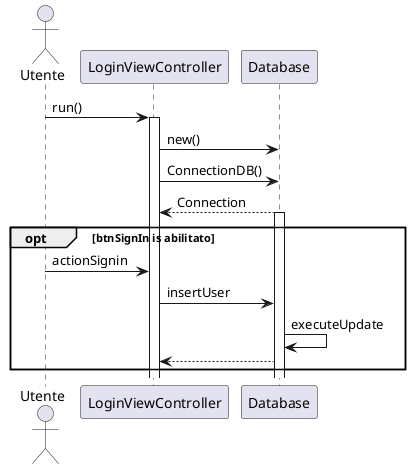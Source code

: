@startuml
actor Utente
participant LoginViewController
participant  Database

Utente->LoginViewController:run()
activate LoginViewController
LoginViewController -> Database: new()
LoginViewController -> Database: ConnectionDB()
Database --> LoginViewController: Connection

activate Database
opt btnSignIn is abilitato
Utente->LoginViewController:actionSignin
LoginViewController -> Database: insertUser 


 Database -> Database: executeUpdate

Database --> LoginViewController
end

@enduml
